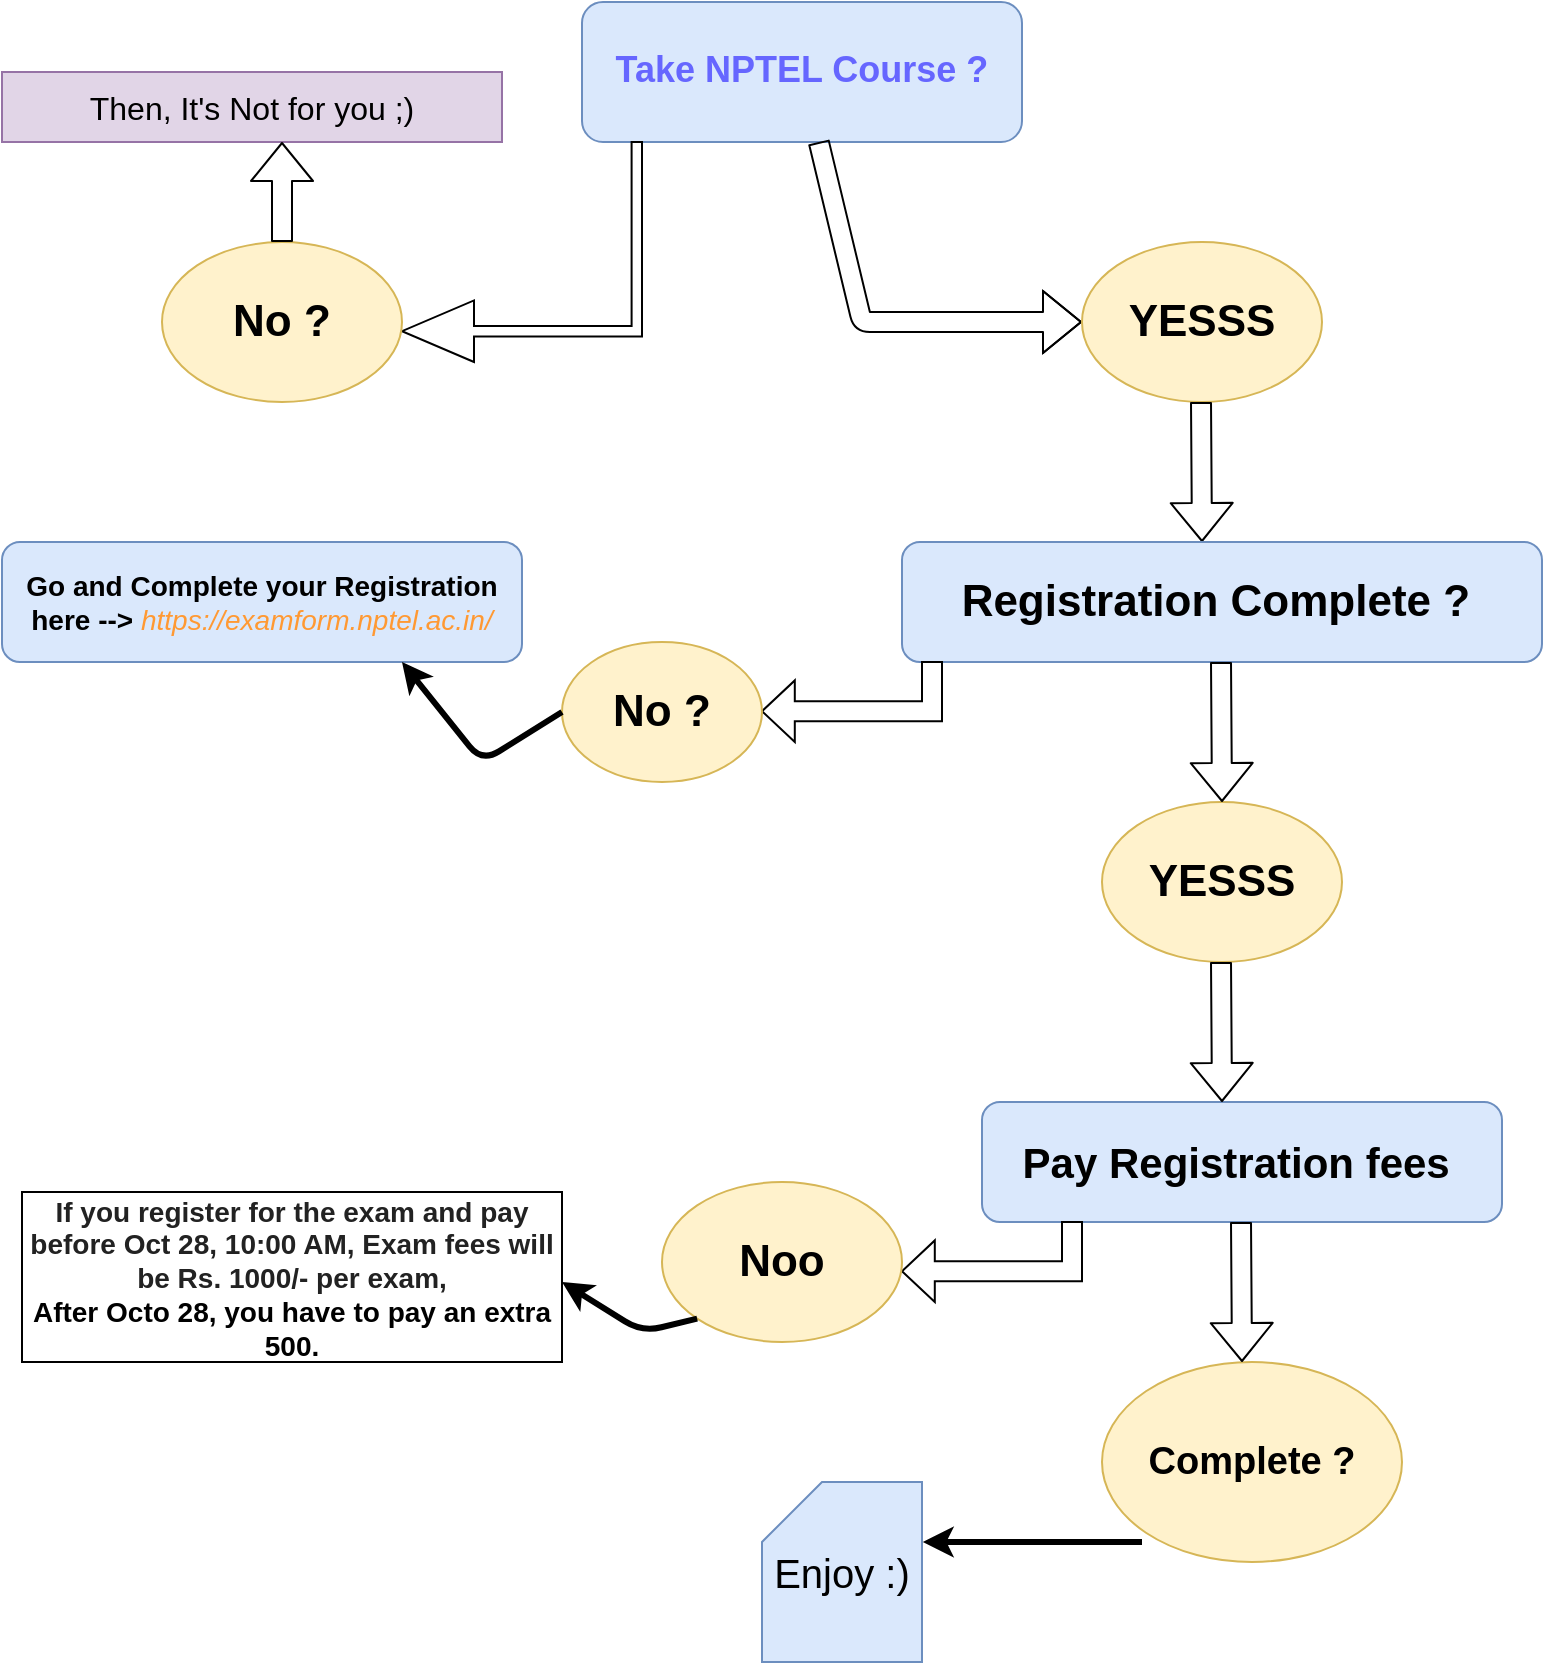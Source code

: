 <mxfile version="13.7.9" type="github">
  <diagram id="1yE1YIFTyuZiacZVZYEZ" name="Page-1">
    <mxGraphModel dx="1038" dy="617" grid="1" gridSize="10" guides="1" tooltips="1" connect="1" arrows="1" fold="1" page="1" pageScale="1" pageWidth="850" pageHeight="1100" math="0" shadow="0">
      <root>
        <mxCell id="0" />
        <mxCell id="1" parent="0" />
        <mxCell id="Bu7rBUYaRxNv8Jw8IRWM-1" value="&lt;b style=&quot;line-height: 110%&quot;&gt;&lt;font style=&quot;font-size: 18px&quot; color=&quot;#6666ff&quot;&gt;Take NPTEL Course ?&lt;/font&gt;&lt;/b&gt;" style="rounded=1;whiteSpace=wrap;html=1;fillColor=#dae8fc;strokeColor=#6c8ebf;" vertex="1" parent="1">
          <mxGeometry x="310" y="140" width="220" height="70" as="geometry" />
        </mxCell>
        <mxCell id="Bu7rBUYaRxNv8Jw8IRWM-5" value="" style="html=1;shadow=0;align=center;verticalAlign=middle;shape=mxgraph.arrows2.bendArrow;dy=2.6;dx=36;notch=0;arrowHead=30.8;rounded=0;rotation=-180;" vertex="1" parent="1">
          <mxGeometry x="220" y="210" width="120" height="110" as="geometry" />
        </mxCell>
        <mxCell id="Bu7rBUYaRxNv8Jw8IRWM-7" value="&lt;font style=&quot;font-size: 22px&quot;&gt;&lt;b&gt;No ?&lt;/b&gt;&lt;/font&gt;" style="ellipse;whiteSpace=wrap;html=1;fillColor=#fff2cc;strokeColor=#d6b656;" vertex="1" parent="1">
          <mxGeometry x="100" y="260" width="120" height="80" as="geometry" />
        </mxCell>
        <mxCell id="Bu7rBUYaRxNv8Jw8IRWM-9" value="&lt;font style=&quot;font-size: 16px&quot;&gt;Then, It&#39;s Not for you ;)&lt;/font&gt;" style="rounded=0;whiteSpace=wrap;html=1;fillColor=#e1d5e7;strokeColor=#9673a6;" vertex="1" parent="1">
          <mxGeometry x="20" y="175" width="250" height="35" as="geometry" />
        </mxCell>
        <mxCell id="Bu7rBUYaRxNv8Jw8IRWM-10" value="" style="endArrow=classic;html=1;shape=flexArrow;" edge="1" parent="1">
          <mxGeometry width="50" height="50" relative="1" as="geometry">
            <mxPoint x="160" y="260" as="sourcePoint" />
            <mxPoint x="160" y="210" as="targetPoint" />
          </mxGeometry>
        </mxCell>
        <mxCell id="Bu7rBUYaRxNv8Jw8IRWM-22" value="" style="endArrow=classic;html=1;shape=flexArrow;shadow=0;" edge="1" parent="1" source="Bu7rBUYaRxNv8Jw8IRWM-1">
          <mxGeometry width="50" height="50" relative="1" as="geometry">
            <mxPoint x="425" y="420" as="sourcePoint" />
            <mxPoint x="560" y="300" as="targetPoint" />
            <Array as="points">
              <mxPoint x="450" y="300" />
            </Array>
          </mxGeometry>
        </mxCell>
        <mxCell id="Bu7rBUYaRxNv8Jw8IRWM-23" value="&lt;span style=&quot;font-size: 22px&quot;&gt;&lt;b&gt;YESSS&lt;/b&gt;&lt;/span&gt;" style="ellipse;whiteSpace=wrap;html=1;fillColor=#fff2cc;strokeColor=#d6b656;" vertex="1" parent="1">
          <mxGeometry x="560" y="260" width="120" height="80" as="geometry" />
        </mxCell>
        <mxCell id="Bu7rBUYaRxNv8Jw8IRWM-25" value="" style="endArrow=classic;html=1;shadow=0;gradientColor=#C3ABD0;shape=flexArrow;" edge="1" parent="1">
          <mxGeometry width="50" height="50" relative="1" as="geometry">
            <mxPoint x="619.5" y="340" as="sourcePoint" />
            <mxPoint x="620" y="410" as="targetPoint" />
          </mxGeometry>
        </mxCell>
        <mxCell id="Bu7rBUYaRxNv8Jw8IRWM-26" value="&lt;font style=&quot;font-size: 22px&quot;&gt;&lt;b&gt;Registration Complete ?&amp;nbsp;&lt;/b&gt;&lt;/font&gt;" style="rounded=1;whiteSpace=wrap;html=1;fillColor=#dae8fc;strokeColor=#6c8ebf;" vertex="1" parent="1">
          <mxGeometry x="470" y="410" width="320" height="60" as="geometry" />
        </mxCell>
        <mxCell id="Bu7rBUYaRxNv8Jw8IRWM-30" value="&lt;font&gt;&lt;b style=&quot;font-size: 14px&quot;&gt;Go and Complete your Registration&lt;/b&gt;&lt;br&gt;&lt;b style=&quot;font-size: 14px&quot;&gt;here --&amp;gt; &lt;/b&gt;&lt;span style=&quot;font-size: 14px&quot;&gt;&lt;i&gt;&lt;font color=&quot;#ff9933&quot;&gt;https://examform.nptel.ac.in/&lt;/font&gt;&lt;/i&gt;&lt;/span&gt;&lt;br&gt;&lt;/font&gt;" style="rounded=1;whiteSpace=wrap;html=1;fillColor=#dae8fc;strokeColor=#6c8ebf;" vertex="1" parent="1">
          <mxGeometry x="20" y="410" width="260" height="60" as="geometry" />
        </mxCell>
        <mxCell id="Bu7rBUYaRxNv8Jw8IRWM-31" value="" style="html=1;shadow=0;align=center;verticalAlign=middle;shape=mxgraph.arrows2.bendArrow;dy=5;dx=16.4;notch=0;arrowHead=30.8;rounded=0;rotation=-180;" vertex="1" parent="1">
          <mxGeometry x="400" y="470" width="90" height="40" as="geometry" />
        </mxCell>
        <mxCell id="Bu7rBUYaRxNv8Jw8IRWM-32" value="&lt;font style=&quot;font-size: 22px&quot;&gt;&lt;b&gt;No ?&lt;/b&gt;&lt;/font&gt;" style="ellipse;whiteSpace=wrap;html=1;fillColor=#fff2cc;strokeColor=#d6b656;" vertex="1" parent="1">
          <mxGeometry x="300" y="460" width="100" height="70" as="geometry" />
        </mxCell>
        <mxCell id="Bu7rBUYaRxNv8Jw8IRWM-45" value="" style="endArrow=classic;html=1;shadow=0;strokeWidth=3;exitX=0;exitY=0.5;exitDx=0;exitDy=0;labelBorderColor=#000000;" edge="1" parent="1" source="Bu7rBUYaRxNv8Jw8IRWM-32">
          <mxGeometry width="50" height="50" relative="1" as="geometry">
            <mxPoint x="170" y="520" as="sourcePoint" />
            <mxPoint x="220" y="470" as="targetPoint" />
            <Array as="points">
              <mxPoint x="260" y="520" />
            </Array>
          </mxGeometry>
        </mxCell>
        <mxCell id="Bu7rBUYaRxNv8Jw8IRWM-46" value="&lt;span style=&quot;font-size: 22px&quot;&gt;&lt;b&gt;YESSS&lt;/b&gt;&lt;/span&gt;" style="ellipse;whiteSpace=wrap;html=1;fillColor=#fff2cc;strokeColor=#d6b656;" vertex="1" parent="1">
          <mxGeometry x="570" y="540" width="120" height="80" as="geometry" />
        </mxCell>
        <mxCell id="Bu7rBUYaRxNv8Jw8IRWM-47" value="" style="endArrow=classic;html=1;shadow=0;gradientColor=#C3ABD0;shape=flexArrow;" edge="1" parent="1">
          <mxGeometry width="50" height="50" relative="1" as="geometry">
            <mxPoint x="629.5" y="470" as="sourcePoint" />
            <mxPoint x="630" y="540" as="targetPoint" />
          </mxGeometry>
        </mxCell>
        <mxCell id="Bu7rBUYaRxNv8Jw8IRWM-48" value="&lt;font&gt;&lt;b&gt;&lt;font style=&quot;font-size: 21px&quot;&gt;Pay Registration fees&amp;nbsp;&lt;/font&gt;&lt;br&gt;&lt;/b&gt;&lt;/font&gt;" style="rounded=1;whiteSpace=wrap;html=1;fillColor=#dae8fc;strokeColor=#6c8ebf;" vertex="1" parent="1">
          <mxGeometry x="510" y="690" width="260" height="60" as="geometry" />
        </mxCell>
        <mxCell id="Bu7rBUYaRxNv8Jw8IRWM-49" value="" style="endArrow=classic;html=1;shadow=0;gradientColor=#C3ABD0;shape=flexArrow;" edge="1" parent="1">
          <mxGeometry width="50" height="50" relative="1" as="geometry">
            <mxPoint x="629.5" y="620" as="sourcePoint" />
            <mxPoint x="630" y="690" as="targetPoint" />
          </mxGeometry>
        </mxCell>
        <mxCell id="Bu7rBUYaRxNv8Jw8IRWM-50" value="" style="html=1;shadow=0;align=center;verticalAlign=middle;shape=mxgraph.arrows2.bendArrow;dy=5;dx=16.4;notch=0;arrowHead=30.8;rounded=0;rotation=-180;" vertex="1" parent="1">
          <mxGeometry x="470" y="750" width="90" height="40" as="geometry" />
        </mxCell>
        <mxCell id="Bu7rBUYaRxNv8Jw8IRWM-51" value="&lt;b&gt;&lt;font style=&quot;font-size: 19px&quot;&gt;Complete ?&lt;/font&gt;&lt;/b&gt;" style="ellipse;whiteSpace=wrap;html=1;fillColor=#fff2cc;strokeColor=#d6b656;" vertex="1" parent="1">
          <mxGeometry x="570" y="820" width="150" height="100" as="geometry" />
        </mxCell>
        <mxCell id="Bu7rBUYaRxNv8Jw8IRWM-52" value="" style="endArrow=classic;html=1;shadow=0;strokeWidth=3;exitX=0;exitY=0.5;exitDx=0;exitDy=0;labelBorderColor=#000000;entryX=1.005;entryY=0.333;entryDx=0;entryDy=0;entryPerimeter=0;" edge="1" parent="1" target="Bu7rBUYaRxNv8Jw8IRWM-54">
          <mxGeometry width="50" height="50" relative="1" as="geometry">
            <mxPoint x="590" y="910" as="sourcePoint" />
            <mxPoint x="510" y="910" as="targetPoint" />
            <Array as="points" />
          </mxGeometry>
        </mxCell>
        <mxCell id="Bu7rBUYaRxNv8Jw8IRWM-54" value="&lt;font style=&quot;font-size: 20px&quot;&gt;Enjoy :)&lt;/font&gt;" style="shape=card;whiteSpace=wrap;html=1;fillColor=#dae8fc;strokeColor=#6c8ebf;" vertex="1" parent="1">
          <mxGeometry x="400" y="880" width="80" height="90" as="geometry" />
        </mxCell>
        <mxCell id="Bu7rBUYaRxNv8Jw8IRWM-56" value="" style="endArrow=classic;html=1;shadow=0;gradientColor=#C3ABD0;shape=flexArrow;" edge="1" parent="1">
          <mxGeometry width="50" height="50" relative="1" as="geometry">
            <mxPoint x="639.5" y="750" as="sourcePoint" />
            <mxPoint x="640" y="820" as="targetPoint" />
          </mxGeometry>
        </mxCell>
        <mxCell id="Bu7rBUYaRxNv8Jw8IRWM-57" value="&lt;span style=&quot;font-size: 22px&quot;&gt;&lt;b&gt;Noo&lt;/b&gt;&lt;/span&gt;" style="ellipse;whiteSpace=wrap;html=1;fillColor=#fff2cc;strokeColor=#d6b656;" vertex="1" parent="1">
          <mxGeometry x="350" y="730" width="120" height="80" as="geometry" />
        </mxCell>
        <mxCell id="Bu7rBUYaRxNv8Jw8IRWM-58" value="&lt;font style=&quot;font-size: 14px&quot;&gt;&lt;b&gt;&lt;span style=&quot;color: rgb(34 , 34 , 34) ; font-family: &amp;#34;arial&amp;#34; , sans-serif ; background-color: rgb(255 , 255 , 255)&quot;&gt;If you register for the exam and pay before&lt;/span&gt;&lt;span style=&quot;color: rgb(34 , 34 , 34) ; font-family: &amp;#34;arial&amp;#34; , sans-serif ; background-color: rgb(255 , 255 , 255)&quot;&gt;&amp;nbsp;Oct 28, 10:00 AM&lt;/span&gt;&lt;span style=&quot;color: rgb(34 , 34 , 34) ; font-family: &amp;#34;arial&amp;#34; , sans-serif ; background-color: rgb(255 , 255 , 255)&quot;&gt;, Exam fees will be&amp;nbsp;&lt;/span&gt;&lt;span style=&quot;color: rgb(34 , 34 , 34) ; font-family: &amp;#34;arial&amp;#34; , sans-serif ; background-color: rgb(255 , 255 , 255)&quot;&gt;Rs. 1000/- per exam,&lt;br&gt;&lt;/span&gt;After Octo 28, you have to pay an extra 500.&lt;/b&gt;&lt;/font&gt;" style="rounded=0;whiteSpace=wrap;html=1;fillColor=#ffffff;" vertex="1" parent="1">
          <mxGeometry x="30" y="735" width="270" height="85" as="geometry" />
        </mxCell>
        <mxCell id="Bu7rBUYaRxNv8Jw8IRWM-59" value="" style="endArrow=classic;html=1;shadow=0;strokeWidth=3;exitX=0;exitY=1;exitDx=0;exitDy=0;labelBorderColor=#000000;" edge="1" parent="1" source="Bu7rBUYaRxNv8Jw8IRWM-57">
          <mxGeometry width="50" height="50" relative="1" as="geometry">
            <mxPoint x="380" y="805" as="sourcePoint" />
            <mxPoint x="300" y="780" as="targetPoint" />
            <Array as="points">
              <mxPoint x="340" y="805" />
            </Array>
          </mxGeometry>
        </mxCell>
      </root>
    </mxGraphModel>
  </diagram>
</mxfile>
